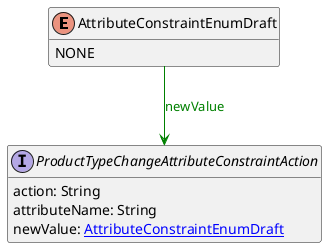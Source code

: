 @startuml

hide methods
enum AttributeConstraintEnumDraft {
    NONE
}
interface ProductTypeChangeAttributeConstraintAction [[ProductTypeChangeAttributeConstraintAction.svg]]  {
    action: String
    attributeName: String
    newValue: [[AttributeConstraintEnumDraft.svg AttributeConstraintEnumDraft]]
}
AttributeConstraintEnumDraft --> ProductTypeChangeAttributeConstraintAction #green;text:green : "newValue"
@enduml
